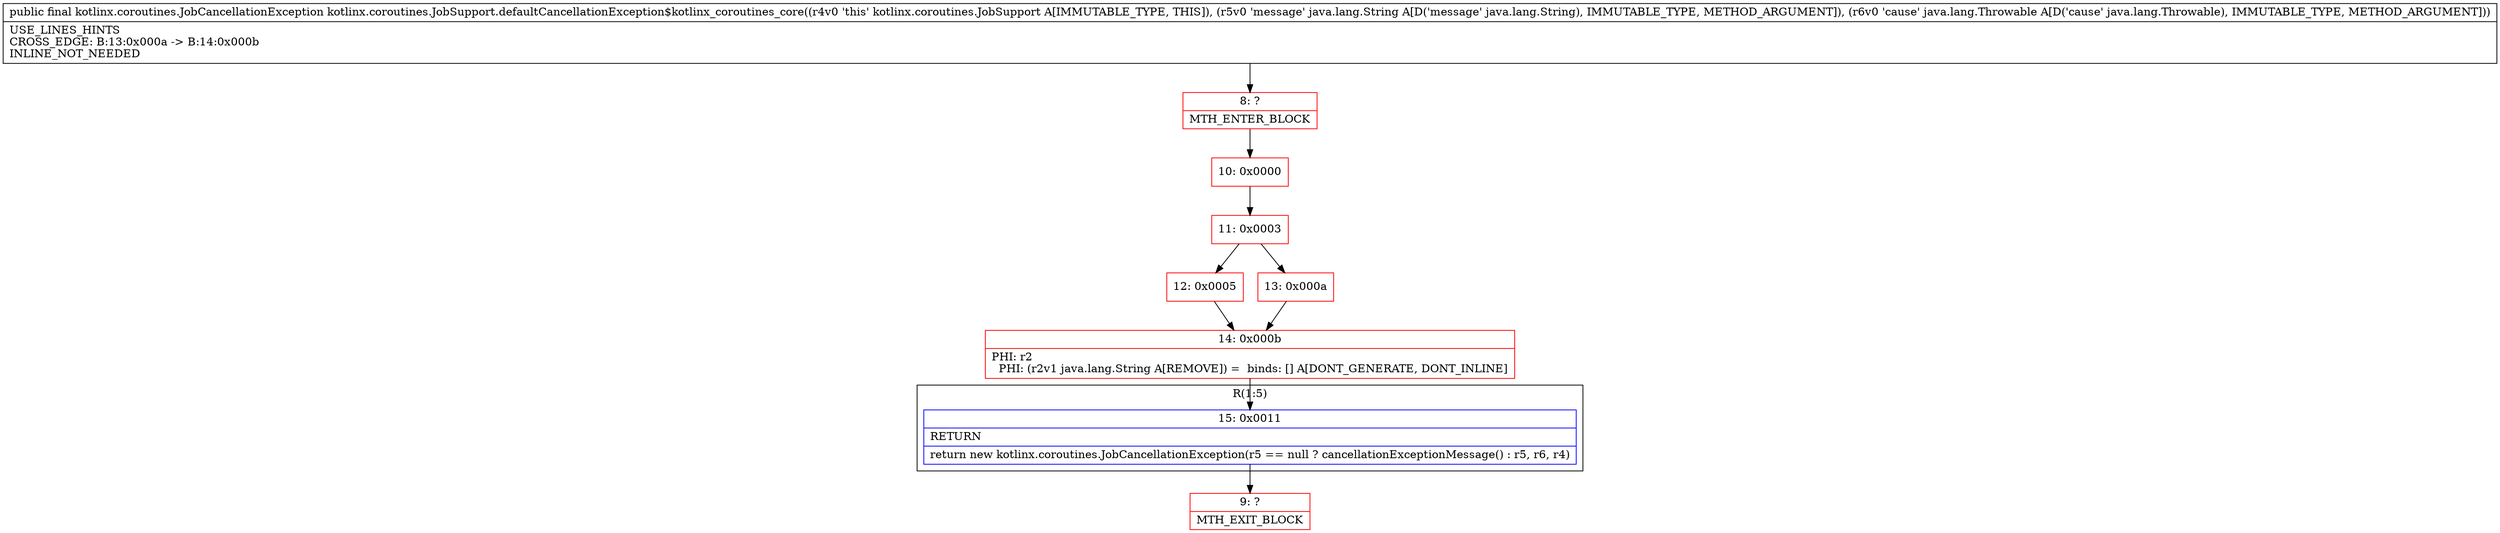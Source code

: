 digraph "CFG forkotlinx.coroutines.JobSupport.defaultCancellationException$kotlinx_coroutines_core(Ljava\/lang\/String;Ljava\/lang\/Throwable;)Lkotlinx\/coroutines\/JobCancellationException;" {
subgraph cluster_Region_409106418 {
label = "R(1:5)";
node [shape=record,color=blue];
Node_15 [shape=record,label="{15\:\ 0x0011|RETURN\l|return new kotlinx.coroutines.JobCancellationException(r5 == null ? cancellationExceptionMessage() : r5, r6, r4)\l}"];
}
Node_8 [shape=record,color=red,label="{8\:\ ?|MTH_ENTER_BLOCK\l}"];
Node_10 [shape=record,color=red,label="{10\:\ 0x0000}"];
Node_11 [shape=record,color=red,label="{11\:\ 0x0003}"];
Node_12 [shape=record,color=red,label="{12\:\ 0x0005}"];
Node_14 [shape=record,color=red,label="{14\:\ 0x000b|PHI: r2 \l  PHI: (r2v1 java.lang.String A[REMOVE]) =  binds: [] A[DONT_GENERATE, DONT_INLINE]\l}"];
Node_9 [shape=record,color=red,label="{9\:\ ?|MTH_EXIT_BLOCK\l}"];
Node_13 [shape=record,color=red,label="{13\:\ 0x000a}"];
MethodNode[shape=record,label="{public final kotlinx.coroutines.JobCancellationException kotlinx.coroutines.JobSupport.defaultCancellationException$kotlinx_coroutines_core((r4v0 'this' kotlinx.coroutines.JobSupport A[IMMUTABLE_TYPE, THIS]), (r5v0 'message' java.lang.String A[D('message' java.lang.String), IMMUTABLE_TYPE, METHOD_ARGUMENT]), (r6v0 'cause' java.lang.Throwable A[D('cause' java.lang.Throwable), IMMUTABLE_TYPE, METHOD_ARGUMENT]))  | USE_LINES_HINTS\lCROSS_EDGE: B:13:0x000a \-\> B:14:0x000b\lINLINE_NOT_NEEDED\l}"];
MethodNode -> Node_8;Node_15 -> Node_9;
Node_8 -> Node_10;
Node_10 -> Node_11;
Node_11 -> Node_12;
Node_11 -> Node_13;
Node_12 -> Node_14;
Node_14 -> Node_15;
Node_13 -> Node_14;
}

